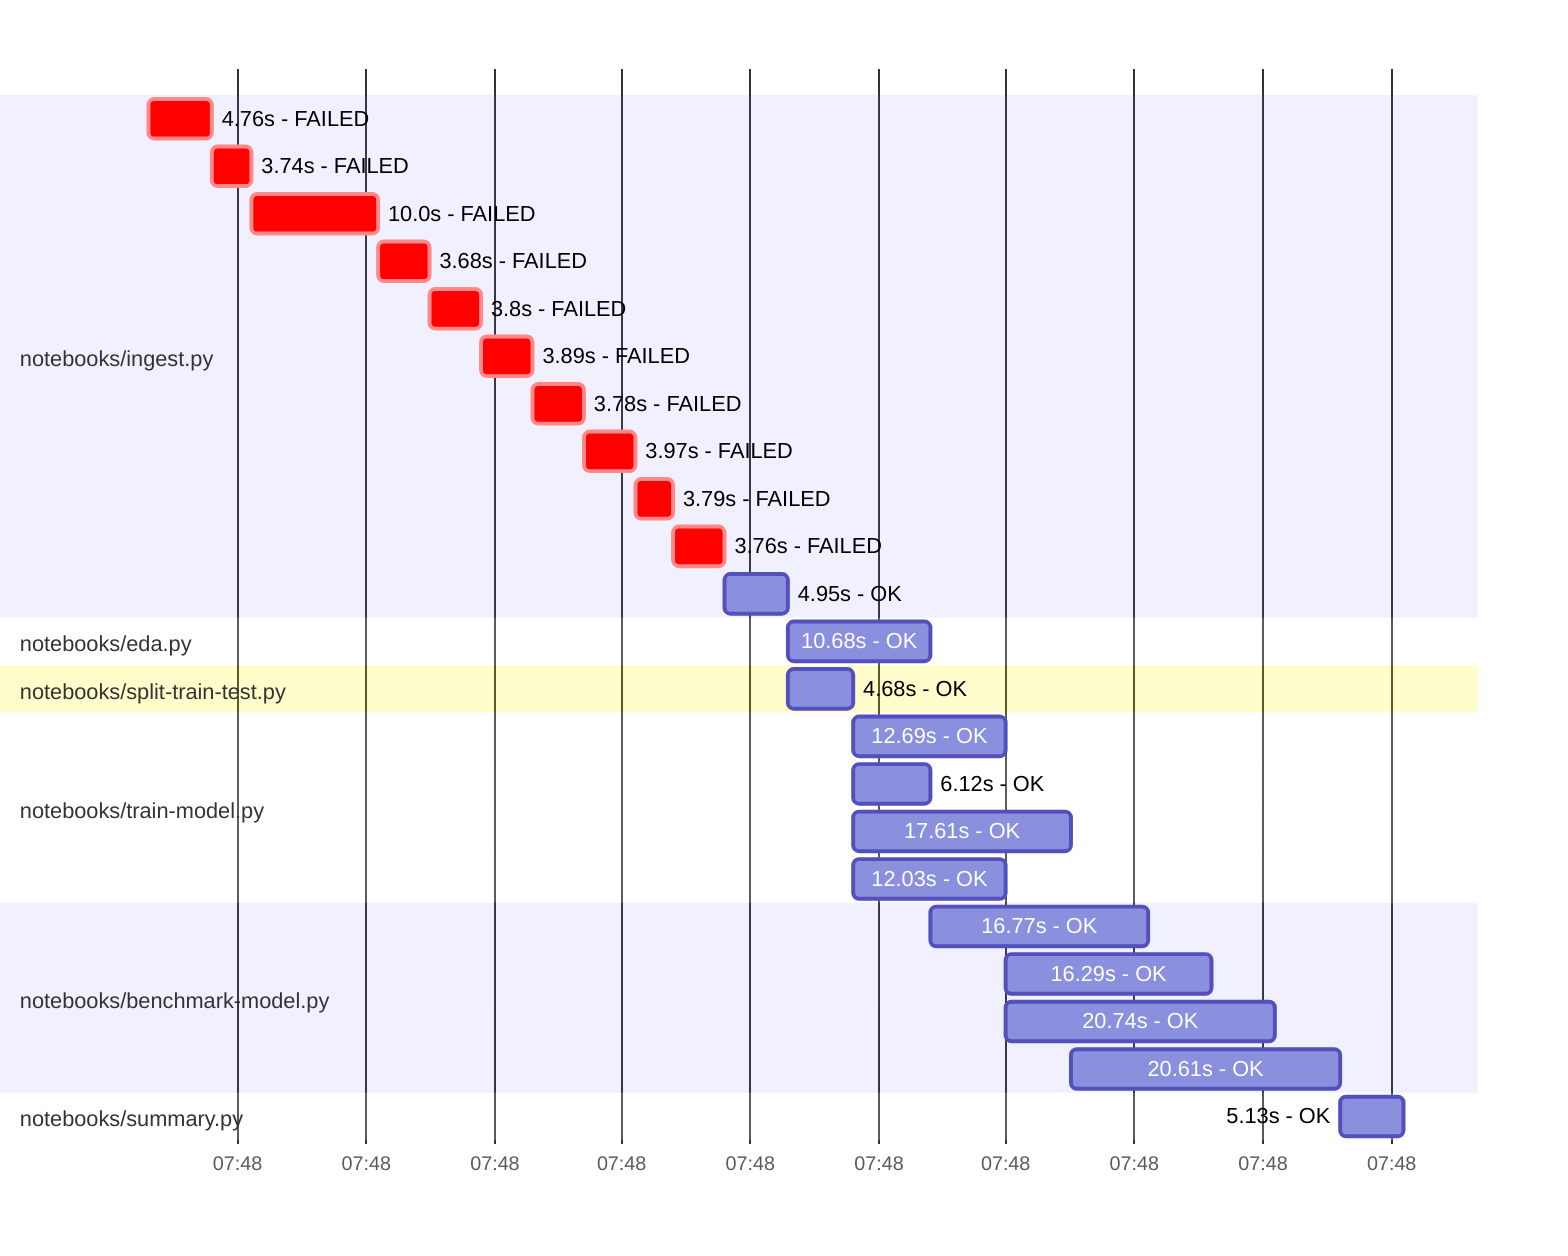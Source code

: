 gantt
    %% Mermaid input file for drawing Gantt chart of runlog runtimes
    %% See https://mermaid-js.github.io/mermaid/#/gantt
    %%
    axisFormat %H:%M
    %%
    %% Give timestamps as unix timestamps (ms)
    dateFormat x
    %%
    section notebooks/ingest.py
    4.76s - FAILED :crit , 1669704203 , 1669704208 
    3.74s - FAILED :crit , 1669704208 , 1669704211 
    10.0s - FAILED :crit , 1669704211 , 1669704221 
    3.68s - FAILED :crit , 1669704221 , 1669704225 
    3.8s - FAILED :crit , 1669704225 , 1669704229 
    3.89s - FAILED :crit , 1669704229 , 1669704233 
    3.78s - FAILED :crit , 1669704233 , 1669704237 
    3.97s - FAILED :crit , 1669704237 , 1669704241 
    3.79s - FAILED :crit , 1669704241 , 1669704244 
    3.76s - FAILED :crit , 1669704244 , 1669704248 
    4.95s - OK : , 1669704248 , 1669704253 
    section notebooks/eda.py
    10.68s - OK : , 1669704253 , 1669704264 
    section notebooks/split-train-test.py
    4.68s - OK : , 1669704253 , 1669704258 
    section notebooks/train-model.py
    12.69s - OK : , 1669704258 , 1669704270 
    section notebooks/train-model.py
    6.12s - OK : , 1669704258 , 1669704264 
    section notebooks/train-model.py
    17.61s - OK : , 1669704258 , 1669704275 
    section notebooks/train-model.py
    12.03s - OK : , 1669704258 , 1669704270 
    section notebooks/benchmark-model.py
    16.77s - OK : , 1669704264 , 1669704281 
    section notebooks/benchmark-model.py
    16.29s - OK : , 1669704270 , 1669704286 
    section notebooks/benchmark-model.py
    20.74s - OK : , 1669704270 , 1669704291 
    section notebooks/benchmark-model.py
    20.61s - OK : , 1669704275 , 1669704296 
    section notebooks/summary.py
    5.13s - OK : , 1669704296 , 1669704301